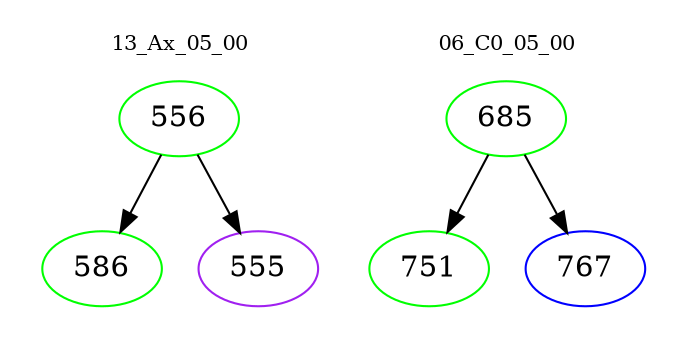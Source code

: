 digraph{
subgraph cluster_0 {
color = white
label = "13_Ax_05_00";
fontsize=10;
T0_556 [label="556", color="green"]
T0_556 -> T0_586 [color="black"]
T0_586 [label="586", color="green"]
T0_556 -> T0_555 [color="black"]
T0_555 [label="555", color="purple"]
}
subgraph cluster_1 {
color = white
label = "06_C0_05_00";
fontsize=10;
T1_685 [label="685", color="green"]
T1_685 -> T1_751 [color="black"]
T1_751 [label="751", color="green"]
T1_685 -> T1_767 [color="black"]
T1_767 [label="767", color="blue"]
}
}
